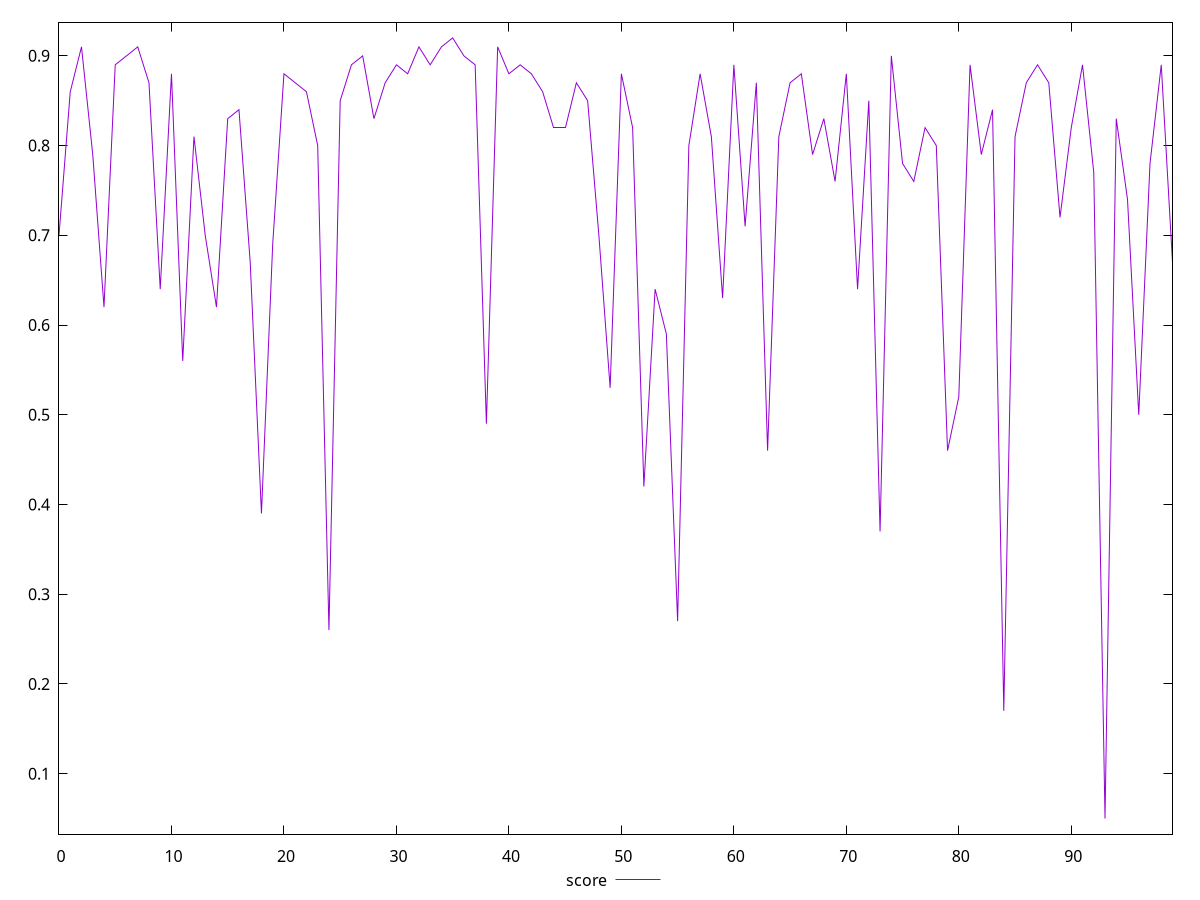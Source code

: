 reset

$score <<EOF
0 0.7
1 0.86
2 0.91
3 0.79
4 0.62
5 0.89
6 0.9
7 0.91
8 0.87
9 0.64
10 0.88
11 0.56
12 0.81
13 0.7
14 0.62
15 0.83
16 0.84
17 0.67
18 0.39
19 0.69
20 0.88
21 0.87
22 0.86
23 0.8
24 0.26
25 0.85
26 0.89
27 0.9
28 0.83
29 0.87
30 0.89
31 0.88
32 0.91
33 0.89
34 0.91
35 0.92
36 0.9
37 0.89
38 0.49
39 0.91
40 0.88
41 0.89
42 0.88
43 0.86
44 0.82
45 0.82
46 0.87
47 0.85
48 0.7
49 0.53
50 0.88
51 0.82
52 0.42
53 0.64
54 0.59
55 0.27
56 0.8
57 0.88
58 0.81
59 0.63
60 0.89
61 0.71
62 0.87
63 0.46
64 0.81
65 0.87
66 0.88
67 0.79
68 0.83
69 0.76
70 0.88
71 0.64
72 0.85
73 0.37
74 0.9
75 0.78
76 0.76
77 0.82
78 0.8
79 0.46
80 0.52
81 0.89
82 0.79
83 0.84
84 0.17
85 0.81
86 0.87
87 0.89
88 0.87
89 0.72
90 0.82
91 0.89
92 0.77
93 0.05
94 0.83
95 0.74
96 0.5
97 0.78
98 0.89
99 0.67
EOF

set key outside below
set xrange [0:99]
set yrange [0.032600000000000004:0.9374]
set trange [0.032600000000000004:0.9374]
set terminal svg size 640, 500 enhanced background rgb 'white'
set output "reprap/total-blocking-time/samples/pages+cached+noexternal+nomedia+nocss+nojs/score/values.svg"

plot $score title "score" with line

reset
